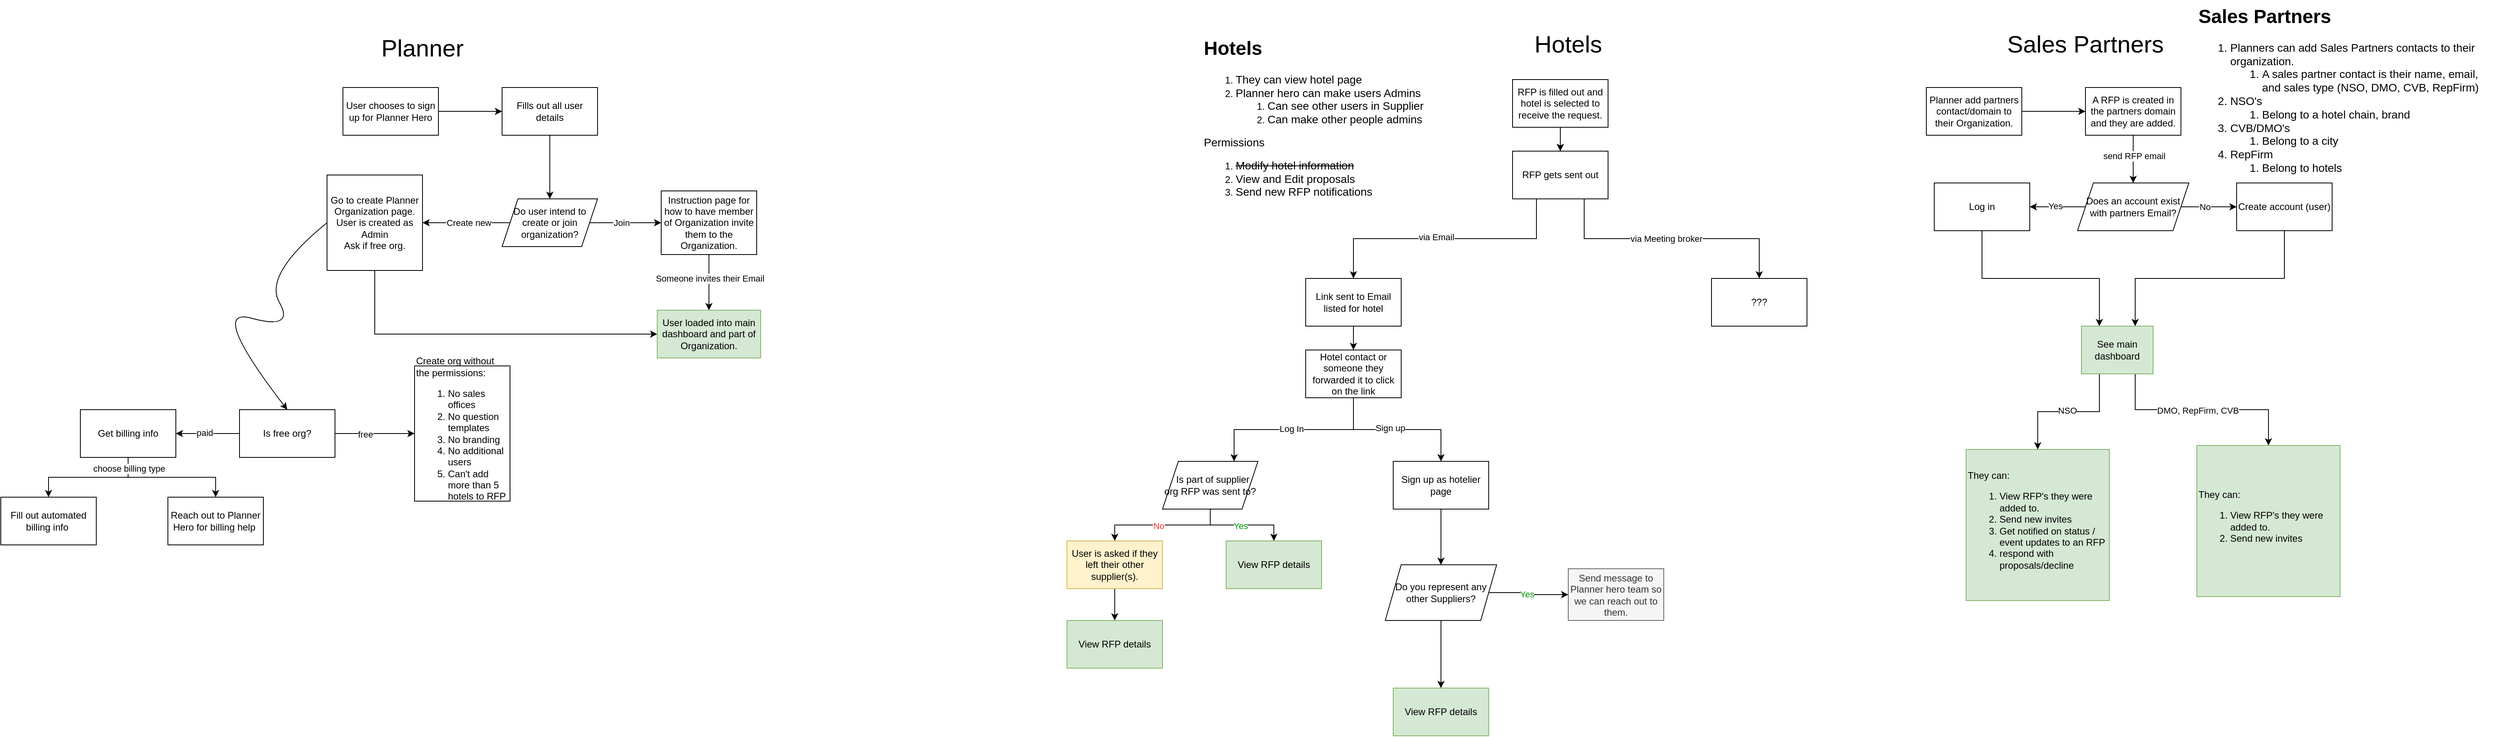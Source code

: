 <mxfile version="24.7.10">
  <diagram name="Page-1" id="fOHzQ5hOOtDTj9QllnTy">
    <mxGraphModel dx="2771" dy="964" grid="1" gridSize="10" guides="1" tooltips="1" connect="1" arrows="1" fold="1" page="1" pageScale="1" pageWidth="850" pageHeight="1100" math="0" shadow="0">
      <root>
        <mxCell id="0" />
        <mxCell id="1" parent="0" />
        <mxCell id="1TZjzNscxNpvH3x1nigz-1" value="&lt;font style=&quot;font-size: 30px;&quot;&gt;Sales Partners&lt;/font&gt;" style="text;html=1;align=center;verticalAlign=middle;whiteSpace=wrap;rounded=0;" parent="1" vertex="1">
          <mxGeometry x="1680" y="50" width="320" height="30" as="geometry" />
        </mxCell>
        <mxCell id="1TZjzNscxNpvH3x1nigz-2" value="" style="edgeStyle=orthogonalEdgeStyle;rounded=0;orthogonalLoop=1;jettySize=auto;html=1;" parent="1" source="1TZjzNscxNpvH3x1nigz-3" target="1TZjzNscxNpvH3x1nigz-5" edge="1">
          <mxGeometry relative="1" as="geometry" />
        </mxCell>
        <mxCell id="1TZjzNscxNpvH3x1nigz-3" value="Planner add partners contact/domain to their Organization." style="rounded=0;whiteSpace=wrap;html=1;" parent="1" vertex="1">
          <mxGeometry x="1640" y="120" width="120" height="60" as="geometry" />
        </mxCell>
        <mxCell id="1TZjzNscxNpvH3x1nigz-4" style="edgeStyle=orthogonalEdgeStyle;rounded=0;orthogonalLoop=1;jettySize=auto;html=1;exitX=0.5;exitY=1;exitDx=0;exitDy=0;entryX=0.5;entryY=0;entryDx=0;entryDy=0;" parent="1" source="1TZjzNscxNpvH3x1nigz-5" target="1TZjzNscxNpvH3x1nigz-11" edge="1">
          <mxGeometry relative="1" as="geometry" />
        </mxCell>
        <mxCell id="1TZjzNscxNpvH3x1nigz-111" value="send RFP email" style="edgeLabel;html=1;align=center;verticalAlign=middle;resizable=0;points=[];" parent="1TZjzNscxNpvH3x1nigz-4" vertex="1" connectable="0">
          <mxGeometry x="-0.127" y="1" relative="1" as="geometry">
            <mxPoint as="offset" />
          </mxGeometry>
        </mxCell>
        <mxCell id="1TZjzNscxNpvH3x1nigz-5" value="A RFP is created in the partners domain and they are added." style="whiteSpace=wrap;html=1;rounded=0;" parent="1" vertex="1">
          <mxGeometry x="1840" y="120" width="120" height="60" as="geometry" />
        </mxCell>
        <mxCell id="1TZjzNscxNpvH3x1nigz-6" value="They can:&lt;br&gt;&lt;ol&gt;&lt;li&gt;View RFP&#39;s they were added to.&lt;/li&gt;&lt;li&gt;Send new invites&lt;/li&gt;&lt;li&gt;Get notified on status / event updates to an RFP&lt;/li&gt;&lt;li&gt;respond with proposals/decline&lt;/li&gt;&lt;/ol&gt;" style="rounded=0;whiteSpace=wrap;html=1;align=left;fillColor=#d5e8d4;strokeColor=#82b366;" parent="1" vertex="1">
          <mxGeometry x="1690" y="575" width="180" height="190" as="geometry" />
        </mxCell>
        <mxCell id="1TZjzNscxNpvH3x1nigz-7" value="" style="edgeStyle=orthogonalEdgeStyle;rounded=0;orthogonalLoop=1;jettySize=auto;html=1;" parent="1" source="1TZjzNscxNpvH3x1nigz-11" target="1TZjzNscxNpvH3x1nigz-13" edge="1">
          <mxGeometry relative="1" as="geometry" />
        </mxCell>
        <mxCell id="1TZjzNscxNpvH3x1nigz-8" value="No" style="edgeLabel;html=1;align=center;verticalAlign=middle;resizable=0;points=[];" parent="1TZjzNscxNpvH3x1nigz-7" vertex="1" connectable="0">
          <mxGeometry x="-0.34" y="-2" relative="1" as="geometry">
            <mxPoint x="7" y="-2" as="offset" />
          </mxGeometry>
        </mxCell>
        <mxCell id="1TZjzNscxNpvH3x1nigz-9" value="" style="edgeStyle=orthogonalEdgeStyle;rounded=0;orthogonalLoop=1;jettySize=auto;html=1;" parent="1" source="1TZjzNscxNpvH3x1nigz-11" target="1TZjzNscxNpvH3x1nigz-15" edge="1">
          <mxGeometry relative="1" as="geometry" />
        </mxCell>
        <mxCell id="1TZjzNscxNpvH3x1nigz-10" value="Yes" style="edgeLabel;html=1;align=center;verticalAlign=middle;resizable=0;points=[];" parent="1TZjzNscxNpvH3x1nigz-9" vertex="1" connectable="0">
          <mxGeometry x="0.1" y="-1" relative="1" as="geometry">
            <mxPoint as="offset" />
          </mxGeometry>
        </mxCell>
        <mxCell id="1TZjzNscxNpvH3x1nigz-11" value="Does an account exist with partners Email?" style="shape=parallelogram;perimeter=parallelogramPerimeter;whiteSpace=wrap;html=1;fixedSize=1;" parent="1" vertex="1">
          <mxGeometry x="1830" y="240" width="140" height="60" as="geometry" />
        </mxCell>
        <mxCell id="1TZjzNscxNpvH3x1nigz-12" style="edgeStyle=orthogonalEdgeStyle;rounded=0;orthogonalLoop=1;jettySize=auto;html=1;exitX=0.5;exitY=1;exitDx=0;exitDy=0;entryX=0.75;entryY=0;entryDx=0;entryDy=0;" parent="1" source="1TZjzNscxNpvH3x1nigz-13" target="1TZjzNscxNpvH3x1nigz-69" edge="1">
          <mxGeometry relative="1" as="geometry" />
        </mxCell>
        <mxCell id="1TZjzNscxNpvH3x1nigz-13" value="Create account (user)" style="whiteSpace=wrap;html=1;" parent="1" vertex="1">
          <mxGeometry x="2030" y="240" width="120" height="60" as="geometry" />
        </mxCell>
        <mxCell id="1TZjzNscxNpvH3x1nigz-14" style="edgeStyle=orthogonalEdgeStyle;rounded=0;orthogonalLoop=1;jettySize=auto;html=1;exitX=0.5;exitY=1;exitDx=0;exitDy=0;entryX=0.25;entryY=0;entryDx=0;entryDy=0;" parent="1" source="1TZjzNscxNpvH3x1nigz-15" target="1TZjzNscxNpvH3x1nigz-69" edge="1">
          <mxGeometry relative="1" as="geometry" />
        </mxCell>
        <mxCell id="1TZjzNscxNpvH3x1nigz-15" value="Log in" style="whiteSpace=wrap;html=1;" parent="1" vertex="1">
          <mxGeometry x="1650" y="240" width="120" height="60" as="geometry" />
        </mxCell>
        <mxCell id="1TZjzNscxNpvH3x1nigz-16" value="&lt;font style=&quot;font-size: 30px;&quot;&gt;Planner&lt;/font&gt;" style="text;html=1;align=center;verticalAlign=middle;whiteSpace=wrap;rounded=0;" parent="1" vertex="1">
          <mxGeometry x="-280" y="55" width="60" height="30" as="geometry" />
        </mxCell>
        <mxCell id="1TZjzNscxNpvH3x1nigz-32" value="&lt;font style=&quot;font-size: 30px;&quot;&gt;Hotels&lt;/font&gt;" style="text;html=1;align=center;verticalAlign=middle;whiteSpace=wrap;rounded=0;" parent="1" vertex="1">
          <mxGeometry x="1160" y="50" width="60" height="30" as="geometry" />
        </mxCell>
        <mxCell id="1TZjzNscxNpvH3x1nigz-33" value="" style="edgeStyle=orthogonalEdgeStyle;rounded=0;orthogonalLoop=1;jettySize=auto;html=1;" parent="1" source="1TZjzNscxNpvH3x1nigz-35" target="1TZjzNscxNpvH3x1nigz-42" edge="1">
          <mxGeometry relative="1" as="geometry" />
        </mxCell>
        <mxCell id="1TZjzNscxNpvH3x1nigz-34" value="" style="edgeStyle=orthogonalEdgeStyle;rounded=0;orthogonalLoop=1;jettySize=auto;html=1;" parent="1" source="1TZjzNscxNpvH3x1nigz-35" target="1TZjzNscxNpvH3x1nigz-42" edge="1">
          <mxGeometry relative="1" as="geometry" />
        </mxCell>
        <mxCell id="1TZjzNscxNpvH3x1nigz-35" value="RFP is filled out and hotel is selected to receive the request." style="rounded=0;whiteSpace=wrap;html=1;" parent="1" vertex="1">
          <mxGeometry x="1120" y="110" width="120" height="60" as="geometry" />
        </mxCell>
        <mxCell id="1TZjzNscxNpvH3x1nigz-36" style="edgeStyle=orthogonalEdgeStyle;rounded=0;orthogonalLoop=1;jettySize=auto;html=1;exitX=0.25;exitY=1;exitDx=0;exitDy=0;entryX=0.5;entryY=0;entryDx=0;entryDy=0;" parent="1" source="1TZjzNscxNpvH3x1nigz-42" target="1TZjzNscxNpvH3x1nigz-44" edge="1">
          <mxGeometry relative="1" as="geometry">
            <mxPoint x="1110" y="360" as="targetPoint" />
          </mxGeometry>
        </mxCell>
        <mxCell id="1TZjzNscxNpvH3x1nigz-37" value="via Email" style="edgeLabel;html=1;align=center;verticalAlign=middle;resizable=0;points=[];" parent="1TZjzNscxNpvH3x1nigz-36" vertex="1" connectable="0">
          <mxGeometry x="0.07" y="2" relative="1" as="geometry">
            <mxPoint y="-4" as="offset" />
          </mxGeometry>
        </mxCell>
        <mxCell id="1TZjzNscxNpvH3x1nigz-40" style="edgeStyle=orthogonalEdgeStyle;rounded=0;orthogonalLoop=1;jettySize=auto;html=1;exitX=0.75;exitY=1;exitDx=0;exitDy=0;entryX=0.5;entryY=0;entryDx=0;entryDy=0;" parent="1" source="1TZjzNscxNpvH3x1nigz-42" target="1TZjzNscxNpvH3x1nigz-46" edge="1">
          <mxGeometry relative="1" as="geometry" />
        </mxCell>
        <mxCell id="1TZjzNscxNpvH3x1nigz-41" value="via Meeting broker" style="edgeLabel;html=1;align=center;verticalAlign=middle;resizable=0;points=[];" parent="1TZjzNscxNpvH3x1nigz-40" vertex="1" connectable="0">
          <mxGeometry x="-0.12" y="1" relative="1" as="geometry">
            <mxPoint x="12" y="1" as="offset" />
          </mxGeometry>
        </mxCell>
        <mxCell id="1TZjzNscxNpvH3x1nigz-42" value="RFP gets sent out" style="whiteSpace=wrap;html=1;rounded=0;" parent="1" vertex="1">
          <mxGeometry x="1120" y="200" width="120" height="60" as="geometry" />
        </mxCell>
        <mxCell id="1TZjzNscxNpvH3x1nigz-43" value="" style="edgeStyle=orthogonalEdgeStyle;rounded=0;orthogonalLoop=1;jettySize=auto;html=1;" parent="1" source="1TZjzNscxNpvH3x1nigz-44" target="1TZjzNscxNpvH3x1nigz-51" edge="1">
          <mxGeometry relative="1" as="geometry" />
        </mxCell>
        <mxCell id="1TZjzNscxNpvH3x1nigz-44" value="Link sent to Email listed for hotel" style="rounded=0;whiteSpace=wrap;html=1;" parent="1" vertex="1">
          <mxGeometry x="860" y="360" width="120" height="60" as="geometry" />
        </mxCell>
        <mxCell id="1TZjzNscxNpvH3x1nigz-46" value="???" style="rounded=0;whiteSpace=wrap;html=1;" parent="1" vertex="1">
          <mxGeometry x="1370" y="360" width="120" height="60" as="geometry" />
        </mxCell>
        <mxCell id="1TZjzNscxNpvH3x1nigz-47" value="" style="edgeStyle=orthogonalEdgeStyle;rounded=0;orthogonalLoop=1;jettySize=auto;html=1;" parent="1" source="1TZjzNscxNpvH3x1nigz-51" target="1TZjzNscxNpvH3x1nigz-53" edge="1">
          <mxGeometry relative="1" as="geometry" />
        </mxCell>
        <mxCell id="1TZjzNscxNpvH3x1nigz-48" value="Sign up" style="edgeLabel;html=1;align=center;verticalAlign=middle;resizable=0;points=[];" parent="1TZjzNscxNpvH3x1nigz-47" vertex="1" connectable="0">
          <mxGeometry x="-0.093" y="2" relative="1" as="geometry">
            <mxPoint as="offset" />
          </mxGeometry>
        </mxCell>
        <mxCell id="1TZjzNscxNpvH3x1nigz-49" style="edgeStyle=orthogonalEdgeStyle;rounded=0;orthogonalLoop=1;jettySize=auto;html=1;exitX=0.5;exitY=1;exitDx=0;exitDy=0;entryX=0.75;entryY=0;entryDx=0;entryDy=0;" parent="1" source="1TZjzNscxNpvH3x1nigz-51" target="1TZjzNscxNpvH3x1nigz-58" edge="1">
          <mxGeometry relative="1" as="geometry">
            <mxPoint x="830" y="590" as="targetPoint" />
          </mxGeometry>
        </mxCell>
        <mxCell id="1TZjzNscxNpvH3x1nigz-50" value="Log In" style="edgeLabel;html=1;align=center;verticalAlign=middle;resizable=0;points=[];" parent="1TZjzNscxNpvH3x1nigz-49" vertex="1" connectable="0">
          <mxGeometry x="0.024" y="-1" relative="1" as="geometry">
            <mxPoint as="offset" />
          </mxGeometry>
        </mxCell>
        <mxCell id="1TZjzNscxNpvH3x1nigz-51" value="Hotel contact or someone they forwarded it to click on the link" style="whiteSpace=wrap;html=1;rounded=0;" parent="1" vertex="1">
          <mxGeometry x="860" y="450" width="120" height="60" as="geometry" />
        </mxCell>
        <mxCell id="1TZjzNscxNpvH3x1nigz-52" value="" style="edgeStyle=orthogonalEdgeStyle;rounded=0;orthogonalLoop=1;jettySize=auto;html=1;" parent="1" source="1TZjzNscxNpvH3x1nigz-53" target="1TZjzNscxNpvH3x1nigz-65" edge="1">
          <mxGeometry relative="1" as="geometry" />
        </mxCell>
        <mxCell id="1TZjzNscxNpvH3x1nigz-53" value="Sign up as hotelier page" style="whiteSpace=wrap;html=1;rounded=0;" parent="1" vertex="1">
          <mxGeometry x="970" y="590" width="120" height="60" as="geometry" />
        </mxCell>
        <mxCell id="1TZjzNscxNpvH3x1nigz-54" value="" style="edgeStyle=orthogonalEdgeStyle;rounded=0;orthogonalLoop=1;jettySize=auto;html=1;" parent="1" source="1TZjzNscxNpvH3x1nigz-58" target="1TZjzNscxNpvH3x1nigz-59" edge="1">
          <mxGeometry relative="1" as="geometry" />
        </mxCell>
        <mxCell id="1TZjzNscxNpvH3x1nigz-55" value="&lt;font color=&quot;#009900&quot;&gt;Yes&lt;/font&gt;" style="edgeLabel;html=1;align=center;verticalAlign=middle;resizable=0;points=[];" parent="1TZjzNscxNpvH3x1nigz-54" vertex="1" connectable="0">
          <mxGeometry x="-0.18" y="-1" relative="1" as="geometry">
            <mxPoint x="9" as="offset" />
          </mxGeometry>
        </mxCell>
        <mxCell id="1TZjzNscxNpvH3x1nigz-56" style="edgeStyle=orthogonalEdgeStyle;rounded=0;orthogonalLoop=1;jettySize=auto;html=1;exitX=0.5;exitY=1;exitDx=0;exitDy=0;entryX=0.5;entryY=0;entryDx=0;entryDy=0;" parent="1" source="1TZjzNscxNpvH3x1nigz-58" target="1TZjzNscxNpvH3x1nigz-61" edge="1">
          <mxGeometry relative="1" as="geometry" />
        </mxCell>
        <mxCell id="1TZjzNscxNpvH3x1nigz-57" value="&lt;font color=&quot;#ff3333&quot;&gt;No&lt;/font&gt;" style="edgeLabel;html=1;align=center;verticalAlign=middle;resizable=0;points=[];" parent="1TZjzNscxNpvH3x1nigz-56" vertex="1" connectable="0">
          <mxGeometry x="0.062" y="1" relative="1" as="geometry">
            <mxPoint as="offset" />
          </mxGeometry>
        </mxCell>
        <mxCell id="1TZjzNscxNpvH3x1nigz-58" value="&amp;nbsp; Is part of supplier org RFP was sent to?" style="shape=parallelogram;perimeter=parallelogramPerimeter;whiteSpace=wrap;html=1;fixedSize=1;" parent="1" vertex="1">
          <mxGeometry x="680" y="590" width="120" height="60" as="geometry" />
        </mxCell>
        <mxCell id="1TZjzNscxNpvH3x1nigz-59" value="View RFP details" style="whiteSpace=wrap;html=1;fillColor=#d5e8d4;strokeColor=#82b366;" parent="1" vertex="1">
          <mxGeometry x="760" y="690" width="120" height="60" as="geometry" />
        </mxCell>
        <mxCell id="1TZjzNscxNpvH3x1nigz-60" value="" style="edgeStyle=orthogonalEdgeStyle;rounded=0;orthogonalLoop=1;jettySize=auto;html=1;" parent="1" source="1TZjzNscxNpvH3x1nigz-61" target="1TZjzNscxNpvH3x1nigz-68" edge="1">
          <mxGeometry relative="1" as="geometry" />
        </mxCell>
        <mxCell id="1TZjzNscxNpvH3x1nigz-61" value="User is asked if they left their other supplier(s)." style="rounded=0;whiteSpace=wrap;html=1;fillColor=#fff2cc;strokeColor=#d6b656;" parent="1" vertex="1">
          <mxGeometry x="560" y="690" width="120" height="60" as="geometry" />
        </mxCell>
        <mxCell id="1TZjzNscxNpvH3x1nigz-62" value="" style="edgeStyle=orthogonalEdgeStyle;rounded=0;orthogonalLoop=1;jettySize=auto;html=1;" parent="1" source="1TZjzNscxNpvH3x1nigz-65" target="1TZjzNscxNpvH3x1nigz-66" edge="1">
          <mxGeometry relative="1" as="geometry" />
        </mxCell>
        <mxCell id="1TZjzNscxNpvH3x1nigz-63" value="&lt;font color=&quot;#009900&quot;&gt;Yes&lt;/font&gt;" style="edgeLabel;html=1;align=center;verticalAlign=middle;resizable=0;points=[];" parent="1TZjzNscxNpvH3x1nigz-62" vertex="1" connectable="0">
          <mxGeometry x="-0.06" y="-2" relative="1" as="geometry">
            <mxPoint as="offset" />
          </mxGeometry>
        </mxCell>
        <mxCell id="1TZjzNscxNpvH3x1nigz-64" value="" style="edgeStyle=orthogonalEdgeStyle;rounded=0;orthogonalLoop=1;jettySize=auto;html=1;" parent="1" source="1TZjzNscxNpvH3x1nigz-65" target="1TZjzNscxNpvH3x1nigz-67" edge="1">
          <mxGeometry relative="1" as="geometry" />
        </mxCell>
        <mxCell id="1TZjzNscxNpvH3x1nigz-65" value="Do you represent any other Suppliers?" style="shape=parallelogram;perimeter=parallelogramPerimeter;whiteSpace=wrap;html=1;fixedSize=1;rounded=0;" parent="1" vertex="1">
          <mxGeometry x="960" y="720" width="140" height="70" as="geometry" />
        </mxCell>
        <mxCell id="1TZjzNscxNpvH3x1nigz-66" value="Send message to Planner hero team so we can reach out to them." style="whiteSpace=wrap;html=1;rounded=0;fillColor=#f5f5f5;fontColor=#333333;strokeColor=#666666;" parent="1" vertex="1">
          <mxGeometry x="1190" y="725" width="120" height="65" as="geometry" />
        </mxCell>
        <mxCell id="1TZjzNscxNpvH3x1nigz-67" value="View RFP details" style="whiteSpace=wrap;html=1;rounded=0;fillColor=#d5e8d4;strokeColor=#82b366;" parent="1" vertex="1">
          <mxGeometry x="970" y="875" width="120" height="60" as="geometry" />
        </mxCell>
        <mxCell id="1TZjzNscxNpvH3x1nigz-68" value="View RFP details" style="whiteSpace=wrap;html=1;rounded=0;fillColor=#d5e8d4;strokeColor=#82b366;" parent="1" vertex="1">
          <mxGeometry x="560" y="790" width="120" height="60" as="geometry" />
        </mxCell>
        <mxCell id="1TZjzNscxNpvH3x1nigz-70" style="edgeStyle=orthogonalEdgeStyle;rounded=0;orthogonalLoop=1;jettySize=auto;html=1;exitX=0.25;exitY=1;exitDx=0;exitDy=0;entryX=0.5;entryY=0;entryDx=0;entryDy=0;" parent="1" source="1TZjzNscxNpvH3x1nigz-69" target="1TZjzNscxNpvH3x1nigz-6" edge="1">
          <mxGeometry relative="1" as="geometry" />
        </mxCell>
        <mxCell id="1TZjzNscxNpvH3x1nigz-71" value="NSO" style="edgeLabel;html=1;align=center;verticalAlign=middle;resizable=0;points=[];" parent="1TZjzNscxNpvH3x1nigz-70" vertex="1" connectable="0">
          <mxGeometry x="0.02" y="-2" relative="1" as="geometry">
            <mxPoint as="offset" />
          </mxGeometry>
        </mxCell>
        <mxCell id="1TZjzNscxNpvH3x1nigz-74" style="edgeStyle=orthogonalEdgeStyle;rounded=0;orthogonalLoop=1;jettySize=auto;html=1;exitX=0.75;exitY=1;exitDx=0;exitDy=0;entryX=0.5;entryY=0;entryDx=0;entryDy=0;" parent="1" source="1TZjzNscxNpvH3x1nigz-69" target="1TZjzNscxNpvH3x1nigz-73" edge="1">
          <mxGeometry relative="1" as="geometry" />
        </mxCell>
        <mxCell id="1TZjzNscxNpvH3x1nigz-75" value="DMO, RepFirm, CVB" style="edgeLabel;html=1;align=center;verticalAlign=middle;resizable=0;points=[];" parent="1TZjzNscxNpvH3x1nigz-74" vertex="1" connectable="0">
          <mxGeometry x="-0.258" relative="1" as="geometry">
            <mxPoint x="28" y="1" as="offset" />
          </mxGeometry>
        </mxCell>
        <mxCell id="1TZjzNscxNpvH3x1nigz-69" value="See main dashboard" style="rounded=0;whiteSpace=wrap;html=1;align=center;fillColor=#d5e8d4;strokeColor=#82b366;" parent="1" vertex="1">
          <mxGeometry x="1835" y="420" width="90" height="60" as="geometry" />
        </mxCell>
        <mxCell id="1TZjzNscxNpvH3x1nigz-73" value="They can:&lt;br&gt;&lt;ol&gt;&lt;li&gt;View RFP&#39;s they were added to.&lt;/li&gt;&lt;li&gt;Send new invites&lt;/li&gt;&lt;/ol&gt;" style="rounded=0;whiteSpace=wrap;html=1;align=left;fillColor=#d5e8d4;strokeColor=#82b366;" parent="1" vertex="1">
          <mxGeometry x="1980" y="570" width="180" height="190" as="geometry" />
        </mxCell>
        <mxCell id="1TZjzNscxNpvH3x1nigz-76" value="&lt;h1 style=&quot;margin-top: 0px;&quot;&gt;Hotels&lt;/h1&gt;&lt;p&gt;&lt;/p&gt;&lt;ol&gt;&lt;li&gt;&lt;span style=&quot;font-size: 14px; background-color: initial;&quot;&gt;They can view hotel page&lt;/span&gt;&lt;br&gt;&lt;/li&gt;&lt;li&gt;&lt;span style=&quot;font-size: 14px;&quot;&gt;Planner hero can make users Admins&lt;/span&gt;&lt;/li&gt;&lt;ol&gt;&lt;li&gt;&lt;span style=&quot;font-size: 14px; background-color: initial;&quot;&gt;Can see other users in Supplier&lt;/span&gt;&lt;/li&gt;&lt;li&gt;&lt;span style=&quot;font-size: 14px; background-color: initial;&quot;&gt;Can make other people admins&lt;/span&gt;&lt;/li&gt;&lt;/ol&gt;&lt;/ol&gt;&lt;div&gt;&lt;span style=&quot;font-size: 14px;&quot;&gt;Permissions&lt;/span&gt;&lt;/div&gt;&lt;div&gt;&lt;ol&gt;&lt;li&gt;&lt;span style=&quot;font-size: 14px;&quot;&gt;&lt;strike&gt;Modify hotel information&lt;/strike&gt;&lt;/span&gt;&lt;/li&gt;&lt;li&gt;&lt;span style=&quot;font-size: 14px;&quot;&gt;View and Edit proposals&lt;/span&gt;&lt;/li&gt;&lt;li&gt;&lt;span style=&quot;font-size: 14px;&quot;&gt;Send new RFP notifications&lt;/span&gt;&lt;/li&gt;&lt;/ol&gt;&lt;/div&gt;&lt;p&gt;&lt;/p&gt;" style="text;html=1;whiteSpace=wrap;overflow=hidden;rounded=0;" parent="1" vertex="1">
          <mxGeometry x="730" y="50" width="380" height="290" as="geometry" />
        </mxCell>
        <mxCell id="1TZjzNscxNpvH3x1nigz-77" value="&lt;h1 style=&quot;margin-top: 0px;&quot;&gt;Sales Partners&lt;/h1&gt;&lt;p&gt;&lt;/p&gt;&lt;ol style=&quot;font-size: 14px;&quot;&gt;&lt;li&gt;&lt;span style=&quot;&quot;&gt;Planners can add Sales Partners contacts to their organization.&lt;/span&gt;&lt;/li&gt;&lt;ol&gt;&lt;li&gt;&lt;span style=&quot;&quot;&gt;A sales partner contact is their name, email, and sales type (NSO, DMO, CVB, RepFirm)&lt;/span&gt;&lt;/li&gt;&lt;/ol&gt;&lt;li&gt;&lt;span style=&quot;&quot;&gt;NSO&#39;s&lt;/span&gt;&lt;/li&gt;&lt;ol&gt;&lt;li&gt;&lt;span style=&quot;&quot;&gt;Belong to a hotel chain, brand&amp;nbsp;&lt;/span&gt;&lt;/li&gt;&lt;/ol&gt;&lt;li&gt;&lt;span style=&quot;&quot;&gt;CVB/DMO&#39;s&lt;/span&gt;&lt;/li&gt;&lt;ol&gt;&lt;li&gt;&lt;span style=&quot;&quot;&gt;Belong to a city&lt;/span&gt;&lt;/li&gt;&lt;/ol&gt;&lt;li&gt;RepFirm&lt;/li&gt;&lt;ol&gt;&lt;li&gt;Belong to hotels&lt;/li&gt;&lt;/ol&gt;&lt;/ol&gt;&lt;p&gt;&lt;/p&gt;" style="text;html=1;whiteSpace=wrap;overflow=hidden;rounded=0;" parent="1" vertex="1">
          <mxGeometry x="1980" y="10" width="380" height="230" as="geometry" />
        </mxCell>
        <mxCell id="1TZjzNscxNpvH3x1nigz-78" value="" style="edgeStyle=orthogonalEdgeStyle;rounded=0;orthogonalLoop=1;jettySize=auto;html=1;" parent="1" source="1TZjzNscxNpvH3x1nigz-79" target="1TZjzNscxNpvH3x1nigz-81" edge="1">
          <mxGeometry relative="1" as="geometry" />
        </mxCell>
        <mxCell id="1TZjzNscxNpvH3x1nigz-79" value="User chooses to sign up for Planner Hero" style="rounded=0;whiteSpace=wrap;html=1;" parent="1" vertex="1">
          <mxGeometry x="-350" y="120" width="120" height="60" as="geometry" />
        </mxCell>
        <mxCell id="1TZjzNscxNpvH3x1nigz-80" value="" style="edgeStyle=orthogonalEdgeStyle;rounded=0;orthogonalLoop=1;jettySize=auto;html=1;" parent="1" source="1TZjzNscxNpvH3x1nigz-81" target="1TZjzNscxNpvH3x1nigz-86" edge="1">
          <mxGeometry relative="1" as="geometry" />
        </mxCell>
        <mxCell id="1TZjzNscxNpvH3x1nigz-81" value="Fills out all user details" style="whiteSpace=wrap;html=1;rounded=0;" parent="1" vertex="1">
          <mxGeometry x="-150" y="120" width="120" height="60" as="geometry" />
        </mxCell>
        <mxCell id="1TZjzNscxNpvH3x1nigz-82" value="" style="edgeStyle=orthogonalEdgeStyle;rounded=0;orthogonalLoop=1;jettySize=auto;html=1;" parent="1" source="1TZjzNscxNpvH3x1nigz-86" target="1TZjzNscxNpvH3x1nigz-88" edge="1">
          <mxGeometry relative="1" as="geometry" />
        </mxCell>
        <mxCell id="1TZjzNscxNpvH3x1nigz-83" value="Create new" style="edgeLabel;html=1;align=center;verticalAlign=middle;resizable=0;points=[];" parent="1TZjzNscxNpvH3x1nigz-82" vertex="1" connectable="0">
          <mxGeometry x="0.178" y="1" relative="1" as="geometry">
            <mxPoint x="13" y="-1" as="offset" />
          </mxGeometry>
        </mxCell>
        <mxCell id="1TZjzNscxNpvH3x1nigz-84" value="" style="edgeStyle=orthogonalEdgeStyle;rounded=0;orthogonalLoop=1;jettySize=auto;html=1;" parent="1" source="1TZjzNscxNpvH3x1nigz-86" target="1TZjzNscxNpvH3x1nigz-91" edge="1">
          <mxGeometry relative="1" as="geometry" />
        </mxCell>
        <mxCell id="1TZjzNscxNpvH3x1nigz-85" value="Join" style="edgeLabel;html=1;align=center;verticalAlign=middle;resizable=0;points=[];" parent="1TZjzNscxNpvH3x1nigz-84" vertex="1" connectable="0">
          <mxGeometry x="-0.111" relative="1" as="geometry">
            <mxPoint as="offset" />
          </mxGeometry>
        </mxCell>
        <mxCell id="1TZjzNscxNpvH3x1nigz-86" value="Do user intend to create or join organization?" style="shape=parallelogram;perimeter=parallelogramPerimeter;whiteSpace=wrap;html=1;fixedSize=1;rounded=0;" parent="1" vertex="1">
          <mxGeometry x="-150" y="260" width="120" height="60" as="geometry" />
        </mxCell>
        <mxCell id="1TZjzNscxNpvH3x1nigz-87" style="edgeStyle=orthogonalEdgeStyle;rounded=0;orthogonalLoop=1;jettySize=auto;html=1;exitX=0.5;exitY=1;exitDx=0;exitDy=0;entryX=0;entryY=0.5;entryDx=0;entryDy=0;" parent="1" source="1TZjzNscxNpvH3x1nigz-88" target="1TZjzNscxNpvH3x1nigz-92" edge="1">
          <mxGeometry relative="1" as="geometry" />
        </mxCell>
        <mxCell id="1TZjzNscxNpvH3x1nigz-88" value="Go to create Planner Organization page. User is created as Admin&lt;div&gt;Ask if free org.&lt;/div&gt;" style="whiteSpace=wrap;html=1;rounded=0;" parent="1" vertex="1">
          <mxGeometry x="-370" y="230" width="120" height="120" as="geometry" />
        </mxCell>
        <mxCell id="1TZjzNscxNpvH3x1nigz-89" value="" style="edgeStyle=orthogonalEdgeStyle;rounded=0;orthogonalLoop=1;jettySize=auto;html=1;" parent="1" source="1TZjzNscxNpvH3x1nigz-91" target="1TZjzNscxNpvH3x1nigz-92" edge="1">
          <mxGeometry relative="1" as="geometry" />
        </mxCell>
        <mxCell id="1TZjzNscxNpvH3x1nigz-90" value="Someone invites their Email" style="edgeLabel;html=1;align=center;verticalAlign=middle;resizable=0;points=[];" parent="1TZjzNscxNpvH3x1nigz-89" vertex="1" connectable="0">
          <mxGeometry x="-0.15" y="1" relative="1" as="geometry">
            <mxPoint as="offset" />
          </mxGeometry>
        </mxCell>
        <mxCell id="1TZjzNscxNpvH3x1nigz-91" value="Instruction page for how to have member of Organization invite them to the Organization." style="whiteSpace=wrap;html=1;rounded=0;" parent="1" vertex="1">
          <mxGeometry x="50" y="250" width="120" height="80" as="geometry" />
        </mxCell>
        <mxCell id="1TZjzNscxNpvH3x1nigz-92" value="User loaded into main dashboard and part of Organization." style="whiteSpace=wrap;html=1;rounded=0;fillColor=#d5e8d4;strokeColor=#82b366;" parent="1" vertex="1">
          <mxGeometry x="45" y="400" width="130" height="60" as="geometry" />
        </mxCell>
        <mxCell id="1TZjzNscxNpvH3x1nigz-99" value="" style="edgeStyle=orthogonalEdgeStyle;rounded=0;orthogonalLoop=1;jettySize=auto;html=1;" parent="1" source="1TZjzNscxNpvH3x1nigz-96" target="1TZjzNscxNpvH3x1nigz-98" edge="1">
          <mxGeometry relative="1" as="geometry" />
        </mxCell>
        <mxCell id="1TZjzNscxNpvH3x1nigz-102" value="free" style="edgeLabel;html=1;align=center;verticalAlign=middle;resizable=0;points=[];" parent="1TZjzNscxNpvH3x1nigz-99" vertex="1" connectable="0">
          <mxGeometry x="-0.243" y="-1" relative="1" as="geometry">
            <mxPoint as="offset" />
          </mxGeometry>
        </mxCell>
        <mxCell id="1TZjzNscxNpvH3x1nigz-101" value="" style="edgeStyle=orthogonalEdgeStyle;rounded=0;orthogonalLoop=1;jettySize=auto;html=1;" parent="1" source="1TZjzNscxNpvH3x1nigz-96" target="1TZjzNscxNpvH3x1nigz-100" edge="1">
          <mxGeometry relative="1" as="geometry" />
        </mxCell>
        <mxCell id="1TZjzNscxNpvH3x1nigz-103" value="paid" style="edgeLabel;html=1;align=center;verticalAlign=middle;resizable=0;points=[];" parent="1TZjzNscxNpvH3x1nigz-101" vertex="1" connectable="0">
          <mxGeometry x="0.1" y="-1" relative="1" as="geometry">
            <mxPoint as="offset" />
          </mxGeometry>
        </mxCell>
        <mxCell id="1TZjzNscxNpvH3x1nigz-96" value="Is free org?" style="rounded=0;whiteSpace=wrap;html=1;" parent="1" vertex="1">
          <mxGeometry x="-480" y="525" width="120" height="60" as="geometry" />
        </mxCell>
        <mxCell id="1TZjzNscxNpvH3x1nigz-97" value="" style="curved=1;endArrow=classic;html=1;rounded=0;exitX=0;exitY=0.5;exitDx=0;exitDy=0;entryX=0.5;entryY=0;entryDx=0;entryDy=0;" parent="1" source="1TZjzNscxNpvH3x1nigz-88" target="1TZjzNscxNpvH3x1nigz-96" edge="1">
          <mxGeometry width="50" height="50" relative="1" as="geometry">
            <mxPoint x="-130" y="515" as="sourcePoint" />
            <mxPoint x="-80" y="465" as="targetPoint" />
            <Array as="points">
              <mxPoint x="-450" y="355" />
              <mxPoint x="-410" y="425" />
              <mxPoint x="-520" y="395" />
            </Array>
          </mxGeometry>
        </mxCell>
        <mxCell id="1TZjzNscxNpvH3x1nigz-98" value="Create org without the permissions:&amp;nbsp;&lt;div&gt;&lt;ol&gt;&lt;li&gt;No sales offices&lt;/li&gt;&lt;li&gt;No question templates&lt;/li&gt;&lt;li&gt;No branding&lt;/li&gt;&lt;li&gt;No additional users&lt;/li&gt;&lt;li&gt;Can&#39;t add more than 5 hotels to RFP&lt;/li&gt;&lt;/ol&gt;&lt;/div&gt;" style="whiteSpace=wrap;html=1;rounded=0;align=left;" parent="1" vertex="1">
          <mxGeometry x="-260" y="470" width="120" height="170" as="geometry" />
        </mxCell>
        <mxCell id="1TZjzNscxNpvH3x1nigz-105" value="" style="edgeStyle=orthogonalEdgeStyle;rounded=0;orthogonalLoop=1;jettySize=auto;html=1;" parent="1" source="1TZjzNscxNpvH3x1nigz-100" target="1TZjzNscxNpvH3x1nigz-104" edge="1">
          <mxGeometry relative="1" as="geometry" />
        </mxCell>
        <mxCell id="1TZjzNscxNpvH3x1nigz-107" style="edgeStyle=orthogonalEdgeStyle;rounded=0;orthogonalLoop=1;jettySize=auto;html=1;exitX=0.5;exitY=1;exitDx=0;exitDy=0;entryX=0.5;entryY=0;entryDx=0;entryDy=0;" parent="1" source="1TZjzNscxNpvH3x1nigz-100" target="1TZjzNscxNpvH3x1nigz-106" edge="1">
          <mxGeometry relative="1" as="geometry" />
        </mxCell>
        <mxCell id="1TZjzNscxNpvH3x1nigz-108" value="choose billing type" style="edgeLabel;html=1;align=center;verticalAlign=middle;resizable=0;points=[];" parent="1TZjzNscxNpvH3x1nigz-107" vertex="1" connectable="0">
          <mxGeometry x="-0.829" y="1" relative="1" as="geometry">
            <mxPoint as="offset" />
          </mxGeometry>
        </mxCell>
        <mxCell id="1TZjzNscxNpvH3x1nigz-100" value="Get billing info" style="whiteSpace=wrap;html=1;rounded=0;" parent="1" vertex="1">
          <mxGeometry x="-680" y="525" width="120" height="60" as="geometry" />
        </mxCell>
        <mxCell id="1TZjzNscxNpvH3x1nigz-104" value="Fill out automated billing info&amp;nbsp;" style="whiteSpace=wrap;html=1;rounded=0;" parent="1" vertex="1">
          <mxGeometry x="-780" y="635" width="120" height="60" as="geometry" />
        </mxCell>
        <mxCell id="1TZjzNscxNpvH3x1nigz-106" value="Reach out to Planner Hero for billing help&amp;nbsp;" style="whiteSpace=wrap;html=1;rounded=0;" parent="1" vertex="1">
          <mxGeometry x="-570" y="635" width="120" height="60" as="geometry" />
        </mxCell>
      </root>
    </mxGraphModel>
  </diagram>
</mxfile>
